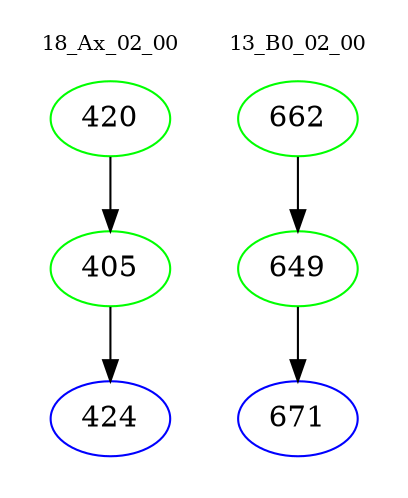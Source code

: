 digraph{
subgraph cluster_0 {
color = white
label = "18_Ax_02_00";
fontsize=10;
T0_420 [label="420", color="green"]
T0_420 -> T0_405 [color="black"]
T0_405 [label="405", color="green"]
T0_405 -> T0_424 [color="black"]
T0_424 [label="424", color="blue"]
}
subgraph cluster_1 {
color = white
label = "13_B0_02_00";
fontsize=10;
T1_662 [label="662", color="green"]
T1_662 -> T1_649 [color="black"]
T1_649 [label="649", color="green"]
T1_649 -> T1_671 [color="black"]
T1_671 [label="671", color="blue"]
}
}
